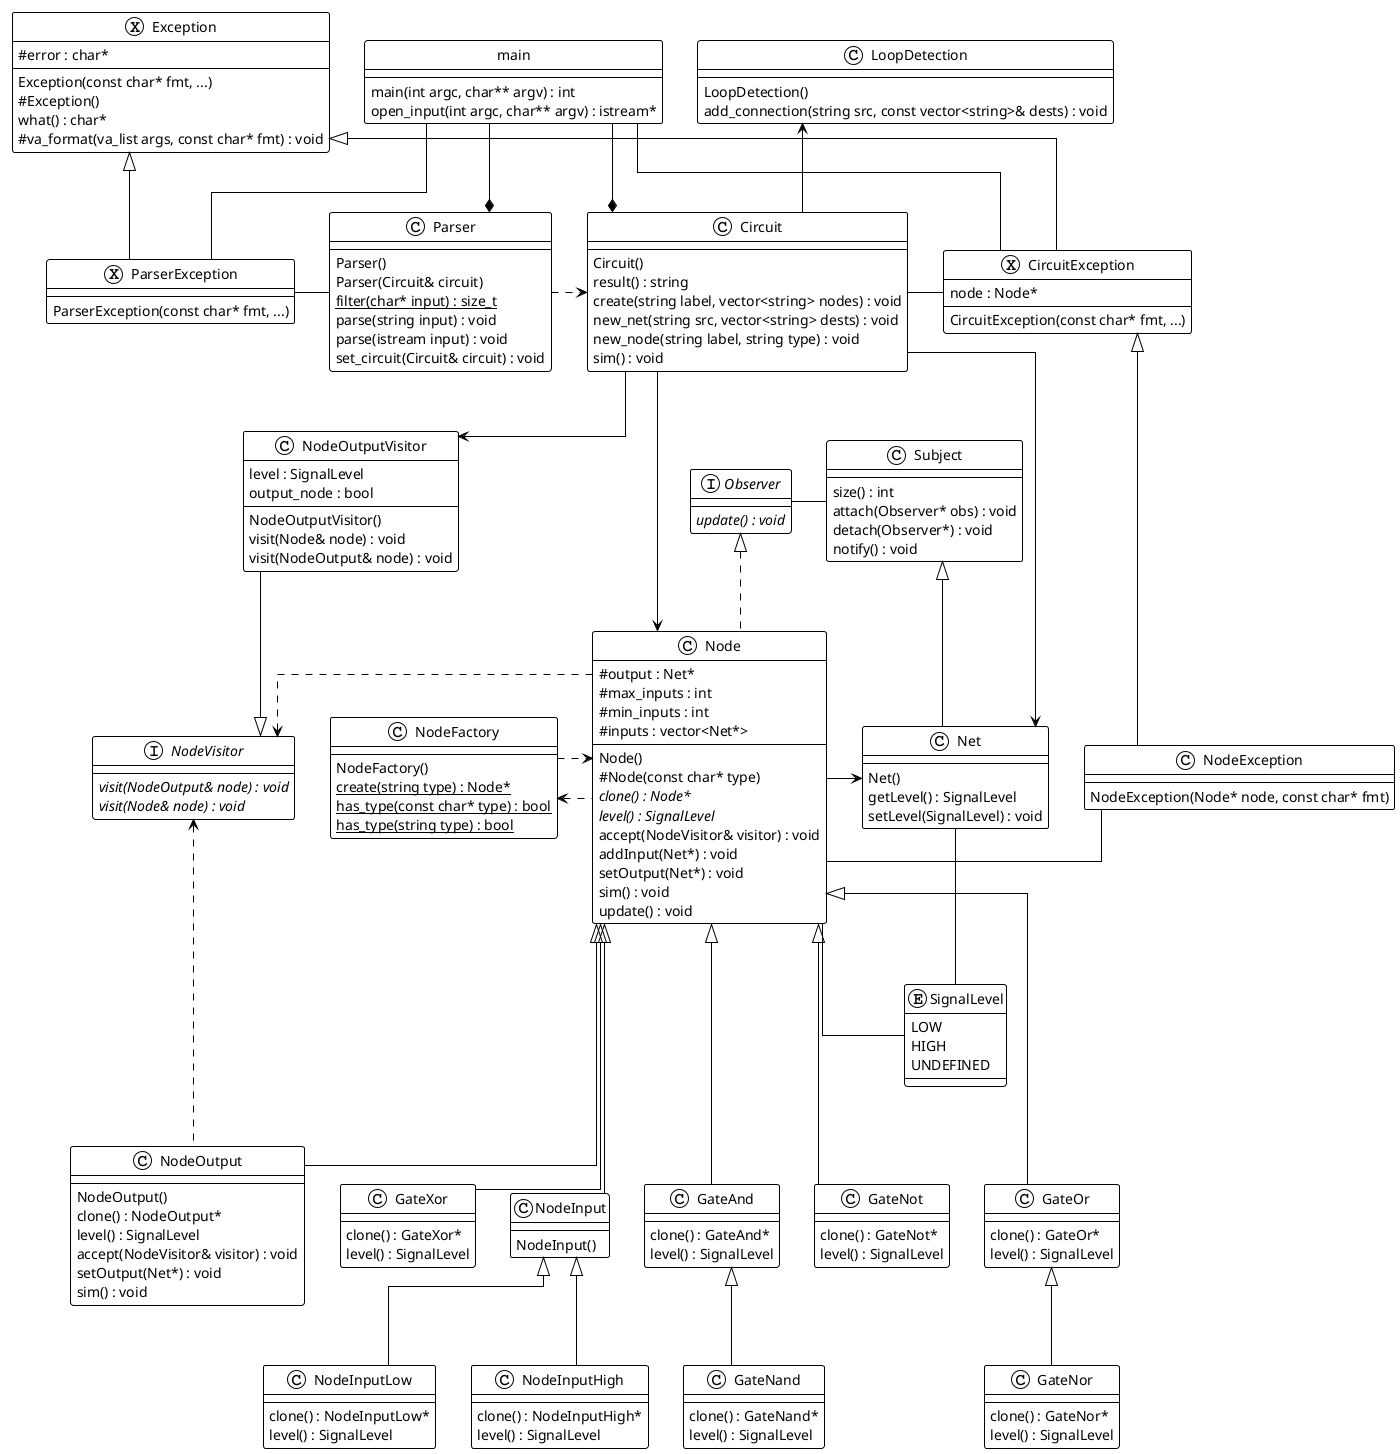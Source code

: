 @startuml

!theme plain
skinparam linetype ortho
skinparam classAttributeIconSize 0

class main {
	main(int argc, char** argv) : int
	open_input(int argc, char** argv) : istream*
}
hide main circle

class Node { /' (also ConcreteObserver) '/
	Node()
	#Node(const char* type)
	#output : Net*
	{abstract} clone() : Node*
	{abstract} level() : SignalLevel
	#max_inputs : int
	#min_inputs : int
	#inputs : vector<Net*>
	accept(NodeVisitor& visitor) : void
	addInput(Net*) : void
	setOutput(Net*) : void
	sim() : void
	update() : void
}

class Net { /' (also ConcreteSubject) '/
	Net()
	getLevel() : SignalLevel
	setLevel(SignalLevel) : void
}

class Subject {
	size() : int
	attach(Observer* obs) : void
	detach(Observer*) : void
	notify() : void
}

interface Observer {
	{abstract} update() : void
}

class GateAnd {
	clone() : GateAnd*
	level() : SignalLevel
}

class GateNand {
	clone() : GateNand*
	level() : SignalLevel
}

class GateNor {
	clone() : GateNor*
	level() : SignalLevel
}

class GateNot {
	clone() : GateNot*
	level() : SignalLevel
}

class GateOr {
	clone() : GateOr*
	level() : SignalLevel
}

class GateXor {
	clone() : GateXor*
	level() : SignalLevel
}

class NodeInput {
	NodeInput()
}


enum SignalLevel {
  LOW
	HIGH
	UNDEFINED
}

class NodeInputLow {
	clone() : NodeInputLow*
	level() : SignalLevel
}

class NodeInputHigh {
	clone() : NodeInputHigh*
	level() : SignalLevel
}

class NodeOutput {
	NodeOutput()
	clone() : NodeOutput*
	level() : SignalLevel
	accept(NodeVisitor& visitor) : void
	setOutput(Net*) : void
	sim() : void
}

class NodeOutputVisitor {
	NodeOutputVisitor()
	level : SignalLevel
	output_node : bool
	visit(Node& node) : void
	visit(NodeOutput& node) : void
}

interface NodeVisitor {
	{abstract} visit(NodeOutput& node) : void
	{abstract} visit(Node& node) : void
}

exception Exception {
	Exception(const char* fmt, ...)
	#Exception()
	#error : char*
	what() : char*
	#va_format(va_list args, const char* fmt) : void
}

exception CircuitException {
	CircuitException(const char* fmt, ...)
	node : Node*
}

exception ParserException {
	ParserException(const char* fmt, ...)
}

class NodeException {
	NodeException(Node* node, const char* fmt)
}

class Parser {
	Parser()
	Parser(Circuit& circuit)
	{static} filter(char* input) : size_t
	parse(string input) : void
	parse(istream input) : void
	set_circuit(Circuit& circuit) : void
}

class NodeFactory {
	NodeFactory()
	{static} create(string type) : Node*
	{static} has_type(const char* type) : bool
	{static} has_type(string type) : bool
}

class Circuit {
	Circuit()
	result() : string
	create(string label, vector<string> nodes) : void
	new_net(string src, vector<string> dests) : void
	new_node(string label, string type) : void
	sim() : void
}

class LoopDetection {
	LoopDetection()
	add_connection(string src, const vector<string>& dests) : void
}

main --* Parser
main --* Circuit
main -- CircuitException
main -- ParserException
NodeOutputVisitor --|> NodeVisitor
NodeVisitor <-[dashed] Node
NodeVisitor <-[dashed] NodeOutput
NodeOutputVisitor <--up Circuit
LoopDetection <-- Circuit
Net -- SignalLevel
Node -- SignalLevel
GateAnd <|-- GateNand
GateOr <|-- GateNor
Node <|--- GateAnd
Node <|--- GateNot
Node <|--- GateOr
Node <|--- GateXor
Node <|--- NodeOutput
Node <|--- NodeInput
NodeInput <|-- NodeInputLow
NodeInput <|-- NodeInputHigh
Subject <|--down Net
Observer <|-[dashed]down-Node
Observer -right Subject
Node -right> Net
Exception <|-- CircuitException
Exception <|-- ParserException
CircuitException <|-- NodeException
Parser -[dashed]> Circuit
ParserException - Parser
CircuitException -left Circuit
NodeException -left- Node
NodeFactory -[dashed]> Node
NodeFactory <-[dashed]- Node
Circuit ---> Net
Circuit ---> Node

@enduml

